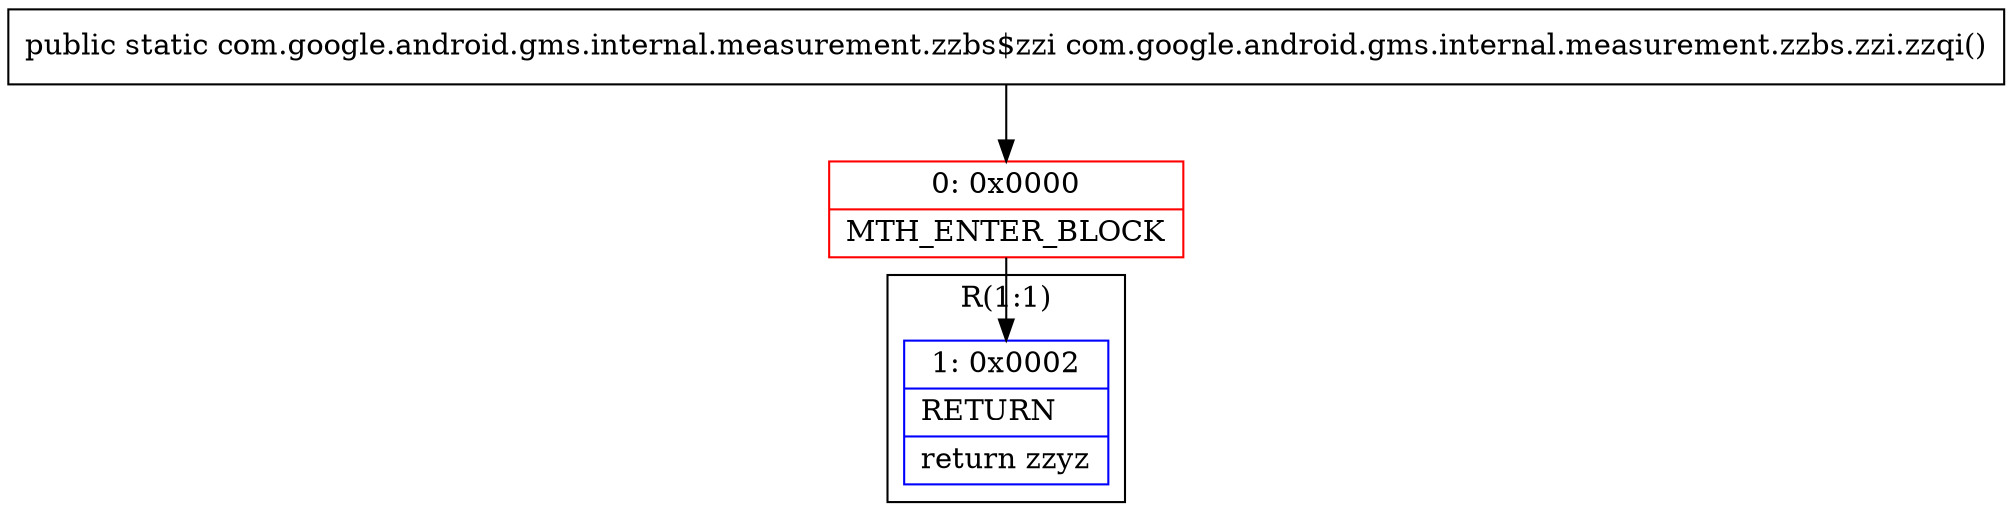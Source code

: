 digraph "CFG forcom.google.android.gms.internal.measurement.zzbs.zzi.zzqi()Lcom\/google\/android\/gms\/internal\/measurement\/zzbs$zzi;" {
subgraph cluster_Region_338104488 {
label = "R(1:1)";
node [shape=record,color=blue];
Node_1 [shape=record,label="{1\:\ 0x0002|RETURN\l|return zzyz\l}"];
}
Node_0 [shape=record,color=red,label="{0\:\ 0x0000|MTH_ENTER_BLOCK\l}"];
MethodNode[shape=record,label="{public static com.google.android.gms.internal.measurement.zzbs$zzi com.google.android.gms.internal.measurement.zzbs.zzi.zzqi() }"];
MethodNode -> Node_0;
Node_0 -> Node_1;
}

